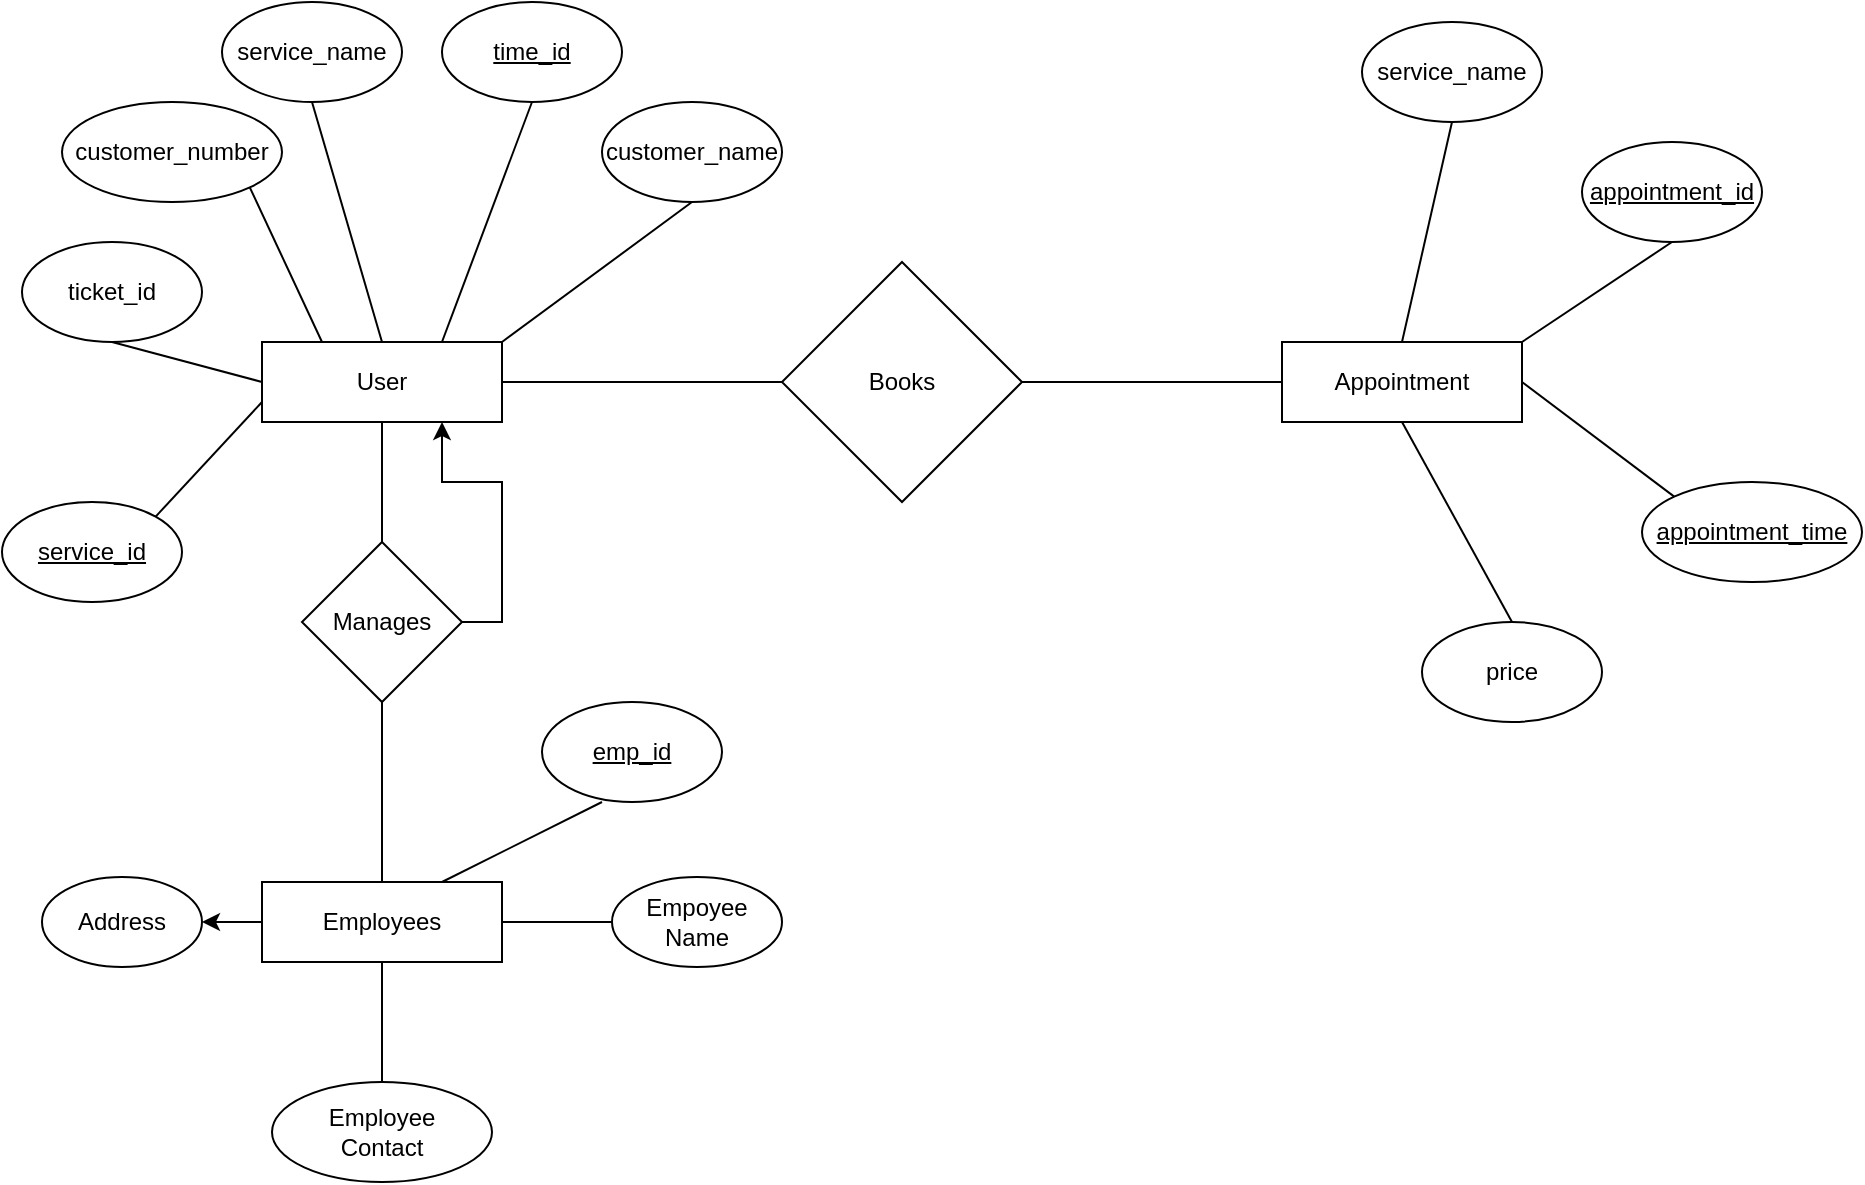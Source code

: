 <mxfile version="24.4.13" type="device">
  <diagram name="Page-1" id="82TZ0RbtBybBP9VxDGkZ">
    <mxGraphModel dx="1950" dy="715" grid="1" gridSize="10" guides="1" tooltips="1" connect="1" arrows="1" fold="1" page="1" pageScale="1" pageWidth="850" pageHeight="1100" math="0" shadow="0">
      <root>
        <mxCell id="0" />
        <mxCell id="1" parent="0" />
        <mxCell id="IDhVc3HW0Kmtk5wKdFUq-32" style="edgeStyle=none;shape=connector;rounded=0;orthogonalLoop=1;jettySize=auto;html=1;exitX=1;exitY=0.5;exitDx=0;exitDy=0;entryX=0;entryY=0.5;entryDx=0;entryDy=0;labelBackgroundColor=default;strokeColor=default;fontFamily=Helvetica;fontSize=11;fontColor=default;endArrow=none;endFill=0;" parent="1" source="IDhVc3HW0Kmtk5wKdFUq-1" target="IDhVc3HW0Kmtk5wKdFUq-2" edge="1">
          <mxGeometry relative="1" as="geometry" />
        </mxCell>
        <mxCell id="LrBzThHa6XjrNxtBsBmD-3" value="" style="edgeStyle=orthogonalEdgeStyle;rounded=0;orthogonalLoop=1;jettySize=auto;html=1;endArrow=none;endFill=0;" edge="1" parent="1" source="IDhVc3HW0Kmtk5wKdFUq-1" target="LrBzThHa6XjrNxtBsBmD-2">
          <mxGeometry relative="1" as="geometry">
            <Array as="points">
              <mxPoint x="170" y="390" />
              <mxPoint x="170" y="390" />
            </Array>
          </mxGeometry>
        </mxCell>
        <mxCell id="IDhVc3HW0Kmtk5wKdFUq-1" value="User" style="rounded=0;whiteSpace=wrap;html=1;" parent="1" vertex="1">
          <mxGeometry x="110" y="320" width="120" height="40" as="geometry" />
        </mxCell>
        <mxCell id="IDhVc3HW0Kmtk5wKdFUq-2" value="Books" style="rhombus;whiteSpace=wrap;html=1;" parent="1" vertex="1">
          <mxGeometry x="370" y="280" width="120" height="120" as="geometry" />
        </mxCell>
        <mxCell id="IDhVc3HW0Kmtk5wKdFUq-3" value="Appointment" style="rounded=0;whiteSpace=wrap;html=1;" parent="1" vertex="1">
          <mxGeometry x="620" y="320" width="120" height="40" as="geometry" />
        </mxCell>
        <mxCell id="IDhVc3HW0Kmtk5wKdFUq-6" value="" style="endArrow=none;html=1;rounded=0;exitX=1;exitY=0.5;exitDx=0;exitDy=0;entryX=0;entryY=0.5;entryDx=0;entryDy=0;" parent="1" source="IDhVc3HW0Kmtk5wKdFUq-2" target="IDhVc3HW0Kmtk5wKdFUq-3" edge="1">
          <mxGeometry width="50" height="50" relative="1" as="geometry">
            <mxPoint x="410" y="339.5" as="sourcePoint" />
            <mxPoint x="620" y="339.5" as="targetPoint" />
          </mxGeometry>
        </mxCell>
        <mxCell id="IDhVc3HW0Kmtk5wKdFUq-14" style="rounded=0;orthogonalLoop=1;jettySize=auto;html=1;exitX=0.5;exitY=1;exitDx=0;exitDy=0;entryX=0.5;entryY=0;entryDx=0;entryDy=0;endArrow=none;endFill=0;" parent="1" source="IDhVc3HW0Kmtk5wKdFUq-7" target="IDhVc3HW0Kmtk5wKdFUq-1" edge="1">
          <mxGeometry relative="1" as="geometry" />
        </mxCell>
        <mxCell id="IDhVc3HW0Kmtk5wKdFUq-7" value="service_name" style="ellipse;whiteSpace=wrap;html=1;" parent="1" vertex="1">
          <mxGeometry x="90" y="150" width="90" height="50" as="geometry" />
        </mxCell>
        <mxCell id="IDhVc3HW0Kmtk5wKdFUq-15" style="edgeStyle=none;shape=connector;rounded=0;orthogonalLoop=1;jettySize=auto;html=1;exitX=0.5;exitY=1;exitDx=0;exitDy=0;entryX=0.75;entryY=0;entryDx=0;entryDy=0;labelBackgroundColor=default;strokeColor=default;fontFamily=Helvetica;fontSize=11;fontColor=default;endArrow=none;endFill=0;" parent="1" source="IDhVc3HW0Kmtk5wKdFUq-8" target="IDhVc3HW0Kmtk5wKdFUq-1" edge="1">
          <mxGeometry relative="1" as="geometry" />
        </mxCell>
        <mxCell id="IDhVc3HW0Kmtk5wKdFUq-8" value="&lt;u&gt;time_id&lt;/u&gt;" style="ellipse;whiteSpace=wrap;html=1;" parent="1" vertex="1">
          <mxGeometry x="200" y="150" width="90" height="50" as="geometry" />
        </mxCell>
        <mxCell id="IDhVc3HW0Kmtk5wKdFUq-16" style="edgeStyle=none;shape=connector;rounded=0;orthogonalLoop=1;jettySize=auto;html=1;exitX=0.5;exitY=1;exitDx=0;exitDy=0;entryX=1;entryY=0;entryDx=0;entryDy=0;labelBackgroundColor=default;strokeColor=default;fontFamily=Helvetica;fontSize=11;fontColor=default;endArrow=none;endFill=0;" parent="1" source="IDhVc3HW0Kmtk5wKdFUq-9" target="IDhVc3HW0Kmtk5wKdFUq-1" edge="1">
          <mxGeometry relative="1" as="geometry" />
        </mxCell>
        <mxCell id="IDhVc3HW0Kmtk5wKdFUq-9" value="customer_name" style="ellipse;whiteSpace=wrap;html=1;" parent="1" vertex="1">
          <mxGeometry x="280" y="200" width="90" height="50" as="geometry" />
        </mxCell>
        <mxCell id="IDhVc3HW0Kmtk5wKdFUq-13" style="rounded=0;orthogonalLoop=1;jettySize=auto;html=1;exitX=1;exitY=1;exitDx=0;exitDy=0;entryX=0.25;entryY=0;entryDx=0;entryDy=0;endArrow=none;endFill=0;" parent="1" source="IDhVc3HW0Kmtk5wKdFUq-10" target="IDhVc3HW0Kmtk5wKdFUq-1" edge="1">
          <mxGeometry relative="1" as="geometry" />
        </mxCell>
        <mxCell id="IDhVc3HW0Kmtk5wKdFUq-10" value="customer_number" style="ellipse;whiteSpace=wrap;html=1;" parent="1" vertex="1">
          <mxGeometry x="10" y="200" width="110" height="50" as="geometry" />
        </mxCell>
        <mxCell id="IDhVc3HW0Kmtk5wKdFUq-11" value="ticket_id" style="ellipse;whiteSpace=wrap;html=1;" parent="1" vertex="1">
          <mxGeometry x="-10" y="270" width="90" height="50" as="geometry" />
        </mxCell>
        <mxCell id="IDhVc3HW0Kmtk5wKdFUq-12" value="" style="endArrow=none;html=1;rounded=0;exitX=0;exitY=0.5;exitDx=0;exitDy=0;entryX=0.5;entryY=1;entryDx=0;entryDy=0;" parent="1" source="IDhVc3HW0Kmtk5wKdFUq-1" target="IDhVc3HW0Kmtk5wKdFUq-11" edge="1">
          <mxGeometry width="50" height="50" relative="1" as="geometry">
            <mxPoint x="-10" y="370" as="sourcePoint" />
            <mxPoint x="40" y="320" as="targetPoint" />
          </mxGeometry>
        </mxCell>
        <mxCell id="IDhVc3HW0Kmtk5wKdFUq-18" style="edgeStyle=none;shape=connector;rounded=0;orthogonalLoop=1;jettySize=auto;html=1;exitX=1;exitY=0;exitDx=0;exitDy=0;entryX=0;entryY=0.75;entryDx=0;entryDy=0;labelBackgroundColor=default;strokeColor=default;fontFamily=Helvetica;fontSize=11;fontColor=default;endArrow=none;endFill=0;" parent="1" source="IDhVc3HW0Kmtk5wKdFUq-17" target="IDhVc3HW0Kmtk5wKdFUq-1" edge="1">
          <mxGeometry relative="1" as="geometry" />
        </mxCell>
        <mxCell id="IDhVc3HW0Kmtk5wKdFUq-17" value="&lt;u&gt;service_id&lt;/u&gt;" style="ellipse;whiteSpace=wrap;html=1;" parent="1" vertex="1">
          <mxGeometry x="-20" y="400" width="90" height="50" as="geometry" />
        </mxCell>
        <mxCell id="IDhVc3HW0Kmtk5wKdFUq-28" style="edgeStyle=none;shape=connector;rounded=0;orthogonalLoop=1;jettySize=auto;html=1;exitX=0.5;exitY=1;exitDx=0;exitDy=0;entryX=0.5;entryY=0;entryDx=0;entryDy=0;labelBackgroundColor=default;strokeColor=default;fontFamily=Helvetica;fontSize=11;fontColor=default;endArrow=none;endFill=0;" parent="1" source="IDhVc3HW0Kmtk5wKdFUq-20" target="IDhVc3HW0Kmtk5wKdFUq-3" edge="1">
          <mxGeometry relative="1" as="geometry" />
        </mxCell>
        <mxCell id="IDhVc3HW0Kmtk5wKdFUq-20" value="service_name" style="ellipse;whiteSpace=wrap;html=1;" parent="1" vertex="1">
          <mxGeometry x="660" y="160" width="90" height="50" as="geometry" />
        </mxCell>
        <mxCell id="IDhVc3HW0Kmtk5wKdFUq-29" style="edgeStyle=none;shape=connector;rounded=0;orthogonalLoop=1;jettySize=auto;html=1;exitX=0.5;exitY=1;exitDx=0;exitDy=0;entryX=1;entryY=0;entryDx=0;entryDy=0;labelBackgroundColor=default;strokeColor=default;fontFamily=Helvetica;fontSize=11;fontColor=default;endArrow=none;endFill=0;" parent="1" source="IDhVc3HW0Kmtk5wKdFUq-22" target="IDhVc3HW0Kmtk5wKdFUq-3" edge="1">
          <mxGeometry relative="1" as="geometry" />
        </mxCell>
        <mxCell id="IDhVc3HW0Kmtk5wKdFUq-22" value="&lt;u&gt;appointment_id&lt;/u&gt;" style="ellipse;whiteSpace=wrap;html=1;" parent="1" vertex="1">
          <mxGeometry x="770" y="220" width="90" height="50" as="geometry" />
        </mxCell>
        <mxCell id="IDhVc3HW0Kmtk5wKdFUq-30" style="edgeStyle=none;shape=connector;rounded=0;orthogonalLoop=1;jettySize=auto;html=1;exitX=0;exitY=0;exitDx=0;exitDy=0;entryX=1;entryY=0.5;entryDx=0;entryDy=0;labelBackgroundColor=default;strokeColor=default;fontFamily=Helvetica;fontSize=11;fontColor=default;endArrow=none;endFill=0;" parent="1" source="IDhVc3HW0Kmtk5wKdFUq-24" target="IDhVc3HW0Kmtk5wKdFUq-3" edge="1">
          <mxGeometry relative="1" as="geometry" />
        </mxCell>
        <mxCell id="IDhVc3HW0Kmtk5wKdFUq-24" value="&lt;u&gt;appointment_time&lt;/u&gt;" style="ellipse;whiteSpace=wrap;html=1;" parent="1" vertex="1">
          <mxGeometry x="800" y="390" width="110" height="50" as="geometry" />
        </mxCell>
        <mxCell id="IDhVc3HW0Kmtk5wKdFUq-31" style="edgeStyle=none;shape=connector;rounded=0;orthogonalLoop=1;jettySize=auto;html=1;exitX=0.5;exitY=0;exitDx=0;exitDy=0;entryX=0.5;entryY=1;entryDx=0;entryDy=0;labelBackgroundColor=default;strokeColor=default;fontFamily=Helvetica;fontSize=11;fontColor=default;endArrow=none;endFill=0;" parent="1" source="IDhVc3HW0Kmtk5wKdFUq-26" target="IDhVc3HW0Kmtk5wKdFUq-3" edge="1">
          <mxGeometry relative="1" as="geometry" />
        </mxCell>
        <mxCell id="IDhVc3HW0Kmtk5wKdFUq-26" value="price" style="ellipse;whiteSpace=wrap;html=1;" parent="1" vertex="1">
          <mxGeometry x="690" y="460" width="90" height="50" as="geometry" />
        </mxCell>
        <mxCell id="LrBzThHa6XjrNxtBsBmD-4" style="edgeStyle=orthogonalEdgeStyle;rounded=0;orthogonalLoop=1;jettySize=auto;html=1;exitX=1;exitY=0.5;exitDx=0;exitDy=0;entryX=0.75;entryY=1;entryDx=0;entryDy=0;" edge="1" parent="1" source="LrBzThHa6XjrNxtBsBmD-2" target="IDhVc3HW0Kmtk5wKdFUq-1">
          <mxGeometry relative="1" as="geometry" />
        </mxCell>
        <mxCell id="LrBzThHa6XjrNxtBsBmD-6" value="" style="edgeStyle=orthogonalEdgeStyle;rounded=0;orthogonalLoop=1;jettySize=auto;html=1;endArrow=none;endFill=0;" edge="1" parent="1" source="LrBzThHa6XjrNxtBsBmD-2" target="LrBzThHa6XjrNxtBsBmD-5">
          <mxGeometry relative="1" as="geometry" />
        </mxCell>
        <mxCell id="LrBzThHa6XjrNxtBsBmD-2" value="Manages" style="rhombus;whiteSpace=wrap;html=1;rounded=0;" vertex="1" parent="1">
          <mxGeometry x="130" y="420" width="80" height="80" as="geometry" />
        </mxCell>
        <mxCell id="LrBzThHa6XjrNxtBsBmD-11" value="" style="edgeStyle=orthogonalEdgeStyle;rounded=0;orthogonalLoop=1;jettySize=auto;html=1;endArrow=none;endFill=0;" edge="1" parent="1" source="LrBzThHa6XjrNxtBsBmD-5" target="LrBzThHa6XjrNxtBsBmD-10">
          <mxGeometry relative="1" as="geometry" />
        </mxCell>
        <mxCell id="LrBzThHa6XjrNxtBsBmD-13" value="" style="edgeStyle=orthogonalEdgeStyle;rounded=0;orthogonalLoop=1;jettySize=auto;html=1;endArrow=none;endFill=0;" edge="1" parent="1" source="LrBzThHa6XjrNxtBsBmD-5" target="LrBzThHa6XjrNxtBsBmD-12">
          <mxGeometry relative="1" as="geometry" />
        </mxCell>
        <mxCell id="LrBzThHa6XjrNxtBsBmD-15" value="" style="edgeStyle=orthogonalEdgeStyle;rounded=0;orthogonalLoop=1;jettySize=auto;html=1;" edge="1" parent="1" source="LrBzThHa6XjrNxtBsBmD-5" target="LrBzThHa6XjrNxtBsBmD-14">
          <mxGeometry relative="1" as="geometry" />
        </mxCell>
        <mxCell id="LrBzThHa6XjrNxtBsBmD-5" value="Employees" style="whiteSpace=wrap;html=1;rounded=0;" vertex="1" parent="1">
          <mxGeometry x="110" y="590" width="120" height="40" as="geometry" />
        </mxCell>
        <mxCell id="LrBzThHa6XjrNxtBsBmD-8" style="edgeStyle=none;shape=connector;rounded=0;orthogonalLoop=1;jettySize=auto;html=1;entryX=0.75;entryY=0;entryDx=0;entryDy=0;labelBackgroundColor=default;strokeColor=default;fontFamily=Helvetica;fontSize=11;fontColor=default;endArrow=none;endFill=0;" edge="1" parent="1" target="LrBzThHa6XjrNxtBsBmD-5">
          <mxGeometry relative="1" as="geometry">
            <mxPoint x="280" y="550" as="sourcePoint" />
            <mxPoint x="240" y="330" as="targetPoint" />
            <Array as="points" />
          </mxGeometry>
        </mxCell>
        <mxCell id="LrBzThHa6XjrNxtBsBmD-9" value="&lt;u&gt;emp_id&lt;/u&gt;" style="ellipse;whiteSpace=wrap;html=1;" vertex="1" parent="1">
          <mxGeometry x="250" y="500" width="90" height="50" as="geometry" />
        </mxCell>
        <mxCell id="LrBzThHa6XjrNxtBsBmD-10" value="Emp&lt;span style=&quot;background-color: initial;&quot;&gt;oyee&lt;/span&gt;&lt;div&gt;&lt;div&gt;Name&lt;/div&gt;&lt;/div&gt;" style="ellipse;whiteSpace=wrap;html=1;rounded=0;" vertex="1" parent="1">
          <mxGeometry x="285" y="587.5" width="85" height="45" as="geometry" />
        </mxCell>
        <mxCell id="LrBzThHa6XjrNxtBsBmD-12" value="Employee&lt;div&gt;Contact&lt;/div&gt;" style="ellipse;whiteSpace=wrap;html=1;rounded=0;" vertex="1" parent="1">
          <mxGeometry x="115" y="690" width="110" height="50" as="geometry" />
        </mxCell>
        <mxCell id="LrBzThHa6XjrNxtBsBmD-14" value="Address" style="ellipse;whiteSpace=wrap;html=1;rounded=0;" vertex="1" parent="1">
          <mxGeometry y="587.5" width="80" height="45" as="geometry" />
        </mxCell>
      </root>
    </mxGraphModel>
  </diagram>
</mxfile>
